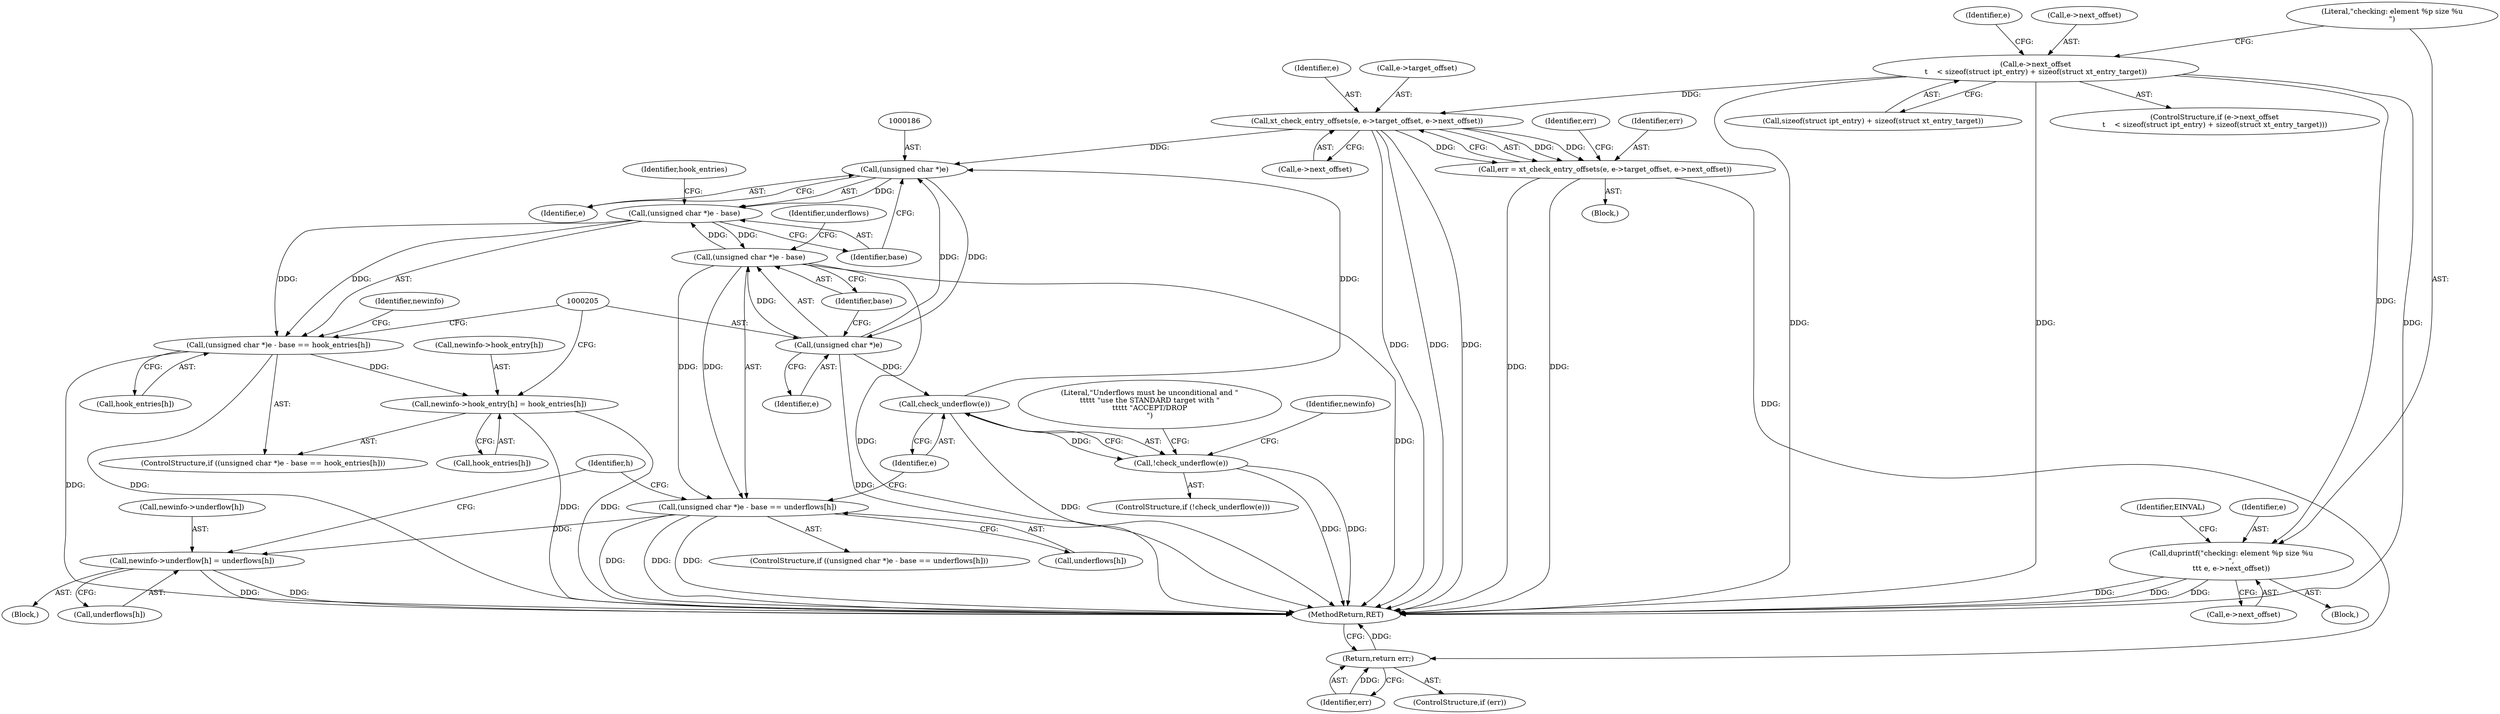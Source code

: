 digraph "1_linux_ce683e5f9d045e5d67d1312a42b359cb2ab2a13c_2@API" {
"1000121" [label="(Call,e->next_offset\n\t    < sizeof(struct ipt_entry) + sizeof(struct xt_entry_target))"];
"1000131" [label="(Call,duprintf(\"checking: element %p size %u\n\",\n\t\t\t e, e->next_offset))"];
"1000152" [label="(Call,xt_check_entry_offsets(e, e->target_offset, e->next_offset))"];
"1000150" [label="(Call,err = xt_check_entry_offsets(e, e->target_offset, e->next_offset))"];
"1000162" [label="(Return,return err;)"];
"1000185" [label="(Call,(unsigned char *)e)"];
"1000184" [label="(Call,(unsigned char *)e - base)"];
"1000183" [label="(Call,(unsigned char *)e - base == hook_entries[h])"];
"1000192" [label="(Call,newinfo->hook_entry[h] = hook_entries[h])"];
"1000203" [label="(Call,(unsigned char *)e - base)"];
"1000202" [label="(Call,(unsigned char *)e - base == underflows[h])"];
"1000222" [label="(Call,newinfo->underflow[h] = underflows[h])"];
"1000204" [label="(Call,(unsigned char *)e)"];
"1000214" [label="(Call,check_underflow(e))"];
"1000213" [label="(Call,!check_underflow(e))"];
"1000209" [label="(Identifier,underflows)"];
"1000133" [label="(Identifier,e)"];
"1000204" [label="(Call,(unsigned char *)e)"];
"1000190" [label="(Identifier,hook_entries)"];
"1000161" [label="(Identifier,err)"];
"1000192" [label="(Call,newinfo->hook_entry[h] = hook_entries[h])"];
"1000239" [label="(MethodReturn,RET)"];
"1000150" [label="(Call,err = xt_check_entry_offsets(e, e->target_offset, e->next_offset))"];
"1000218" [label="(Literal,\"Underflows must be unconditional and \"\n\t\t\t\t\t \"use the STANDARD target with \"\n\t\t\t\t\t \"ACCEPT/DROP\n\")"];
"1000134" [label="(Call,e->next_offset)"];
"1000184" [label="(Call,(unsigned char *)e - base)"];
"1000203" [label="(Call,(unsigned char *)e - base)"];
"1000195" [label="(Identifier,newinfo)"];
"1000125" [label="(Call,sizeof(struct ipt_entry) + sizeof(struct xt_entry_target))"];
"1000152" [label="(Call,xt_check_entry_offsets(e, e->target_offset, e->next_offset))"];
"1000212" [label="(ControlStructure,if (!check_underflow(e)))"];
"1000182" [label="(ControlStructure,if ((unsigned char *)e - base == hook_entries[h]))"];
"1000198" [label="(Call,hook_entries[h])"];
"1000120" [label="(ControlStructure,if (e->next_offset\n\t    < sizeof(struct ipt_entry) + sizeof(struct xt_entry_target)))"];
"1000110" [label="(Block,)"];
"1000162" [label="(Return,return err;)"];
"1000187" [label="(Identifier,e)"];
"1000145" [label="(Identifier,e)"];
"1000211" [label="(Block,)"];
"1000214" [label="(Call,check_underflow(e))"];
"1000157" [label="(Call,e->next_offset)"];
"1000183" [label="(Call,(unsigned char *)e - base == hook_entries[h])"];
"1000130" [label="(Block,)"];
"1000201" [label="(ControlStructure,if ((unsigned char *)e - base == underflows[h]))"];
"1000189" [label="(Call,hook_entries[h])"];
"1000213" [label="(Call,!check_underflow(e))"];
"1000121" [label="(Call,e->next_offset\n\t    < sizeof(struct ipt_entry) + sizeof(struct xt_entry_target))"];
"1000139" [label="(Identifier,EINVAL)"];
"1000215" [label="(Identifier,e)"];
"1000206" [label="(Identifier,e)"];
"1000228" [label="(Call,underflows[h])"];
"1000163" [label="(Identifier,err)"];
"1000153" [label="(Identifier,e)"];
"1000132" [label="(Literal,\"checking: element %p size %u\n\")"];
"1000223" [label="(Call,newinfo->underflow[h])"];
"1000154" [label="(Call,e->target_offset)"];
"1000122" [label="(Call,e->next_offset)"];
"1000225" [label="(Identifier,newinfo)"];
"1000188" [label="(Identifier,base)"];
"1000208" [label="(Call,underflows[h])"];
"1000172" [label="(Identifier,h)"];
"1000160" [label="(ControlStructure,if (err))"];
"1000193" [label="(Call,newinfo->hook_entry[h])"];
"1000131" [label="(Call,duprintf(\"checking: element %p size %u\n\",\n\t\t\t e, e->next_offset))"];
"1000202" [label="(Call,(unsigned char *)e - base == underflows[h])"];
"1000222" [label="(Call,newinfo->underflow[h] = underflows[h])"];
"1000185" [label="(Call,(unsigned char *)e)"];
"1000151" [label="(Identifier,err)"];
"1000207" [label="(Identifier,base)"];
"1000121" -> "1000120"  [label="AST: "];
"1000121" -> "1000125"  [label="CFG: "];
"1000122" -> "1000121"  [label="AST: "];
"1000125" -> "1000121"  [label="AST: "];
"1000132" -> "1000121"  [label="CFG: "];
"1000145" -> "1000121"  [label="CFG: "];
"1000121" -> "1000239"  [label="DDG: "];
"1000121" -> "1000239"  [label="DDG: "];
"1000121" -> "1000239"  [label="DDG: "];
"1000121" -> "1000131"  [label="DDG: "];
"1000121" -> "1000152"  [label="DDG: "];
"1000131" -> "1000130"  [label="AST: "];
"1000131" -> "1000134"  [label="CFG: "];
"1000132" -> "1000131"  [label="AST: "];
"1000133" -> "1000131"  [label="AST: "];
"1000134" -> "1000131"  [label="AST: "];
"1000139" -> "1000131"  [label="CFG: "];
"1000131" -> "1000239"  [label="DDG: "];
"1000131" -> "1000239"  [label="DDG: "];
"1000131" -> "1000239"  [label="DDG: "];
"1000152" -> "1000150"  [label="AST: "];
"1000152" -> "1000157"  [label="CFG: "];
"1000153" -> "1000152"  [label="AST: "];
"1000154" -> "1000152"  [label="AST: "];
"1000157" -> "1000152"  [label="AST: "];
"1000150" -> "1000152"  [label="CFG: "];
"1000152" -> "1000239"  [label="DDG: "];
"1000152" -> "1000239"  [label="DDG: "];
"1000152" -> "1000239"  [label="DDG: "];
"1000152" -> "1000150"  [label="DDG: "];
"1000152" -> "1000150"  [label="DDG: "];
"1000152" -> "1000150"  [label="DDG: "];
"1000152" -> "1000185"  [label="DDG: "];
"1000150" -> "1000110"  [label="AST: "];
"1000151" -> "1000150"  [label="AST: "];
"1000161" -> "1000150"  [label="CFG: "];
"1000150" -> "1000239"  [label="DDG: "];
"1000150" -> "1000239"  [label="DDG: "];
"1000150" -> "1000162"  [label="DDG: "];
"1000162" -> "1000160"  [label="AST: "];
"1000162" -> "1000163"  [label="CFG: "];
"1000163" -> "1000162"  [label="AST: "];
"1000239" -> "1000162"  [label="CFG: "];
"1000162" -> "1000239"  [label="DDG: "];
"1000163" -> "1000162"  [label="DDG: "];
"1000185" -> "1000184"  [label="AST: "];
"1000185" -> "1000187"  [label="CFG: "];
"1000186" -> "1000185"  [label="AST: "];
"1000187" -> "1000185"  [label="AST: "];
"1000188" -> "1000185"  [label="CFG: "];
"1000185" -> "1000184"  [label="DDG: "];
"1000204" -> "1000185"  [label="DDG: "];
"1000214" -> "1000185"  [label="DDG: "];
"1000185" -> "1000204"  [label="DDG: "];
"1000184" -> "1000183"  [label="AST: "];
"1000184" -> "1000188"  [label="CFG: "];
"1000188" -> "1000184"  [label="AST: "];
"1000190" -> "1000184"  [label="CFG: "];
"1000184" -> "1000183"  [label="DDG: "];
"1000184" -> "1000183"  [label="DDG: "];
"1000203" -> "1000184"  [label="DDG: "];
"1000184" -> "1000203"  [label="DDG: "];
"1000183" -> "1000182"  [label="AST: "];
"1000183" -> "1000189"  [label="CFG: "];
"1000189" -> "1000183"  [label="AST: "];
"1000195" -> "1000183"  [label="CFG: "];
"1000205" -> "1000183"  [label="CFG: "];
"1000183" -> "1000239"  [label="DDG: "];
"1000183" -> "1000239"  [label="DDG: "];
"1000183" -> "1000192"  [label="DDG: "];
"1000192" -> "1000182"  [label="AST: "];
"1000192" -> "1000198"  [label="CFG: "];
"1000193" -> "1000192"  [label="AST: "];
"1000198" -> "1000192"  [label="AST: "];
"1000205" -> "1000192"  [label="CFG: "];
"1000192" -> "1000239"  [label="DDG: "];
"1000192" -> "1000239"  [label="DDG: "];
"1000203" -> "1000202"  [label="AST: "];
"1000203" -> "1000207"  [label="CFG: "];
"1000204" -> "1000203"  [label="AST: "];
"1000207" -> "1000203"  [label="AST: "];
"1000209" -> "1000203"  [label="CFG: "];
"1000203" -> "1000239"  [label="DDG: "];
"1000203" -> "1000239"  [label="DDG: "];
"1000203" -> "1000202"  [label="DDG: "];
"1000203" -> "1000202"  [label="DDG: "];
"1000204" -> "1000203"  [label="DDG: "];
"1000202" -> "1000201"  [label="AST: "];
"1000202" -> "1000208"  [label="CFG: "];
"1000208" -> "1000202"  [label="AST: "];
"1000215" -> "1000202"  [label="CFG: "];
"1000172" -> "1000202"  [label="CFG: "];
"1000202" -> "1000239"  [label="DDG: "];
"1000202" -> "1000239"  [label="DDG: "];
"1000202" -> "1000239"  [label="DDG: "];
"1000202" -> "1000222"  [label="DDG: "];
"1000222" -> "1000211"  [label="AST: "];
"1000222" -> "1000228"  [label="CFG: "];
"1000223" -> "1000222"  [label="AST: "];
"1000228" -> "1000222"  [label="AST: "];
"1000172" -> "1000222"  [label="CFG: "];
"1000222" -> "1000239"  [label="DDG: "];
"1000222" -> "1000239"  [label="DDG: "];
"1000204" -> "1000206"  [label="CFG: "];
"1000205" -> "1000204"  [label="AST: "];
"1000206" -> "1000204"  [label="AST: "];
"1000207" -> "1000204"  [label="CFG: "];
"1000204" -> "1000239"  [label="DDG: "];
"1000204" -> "1000214"  [label="DDG: "];
"1000214" -> "1000213"  [label="AST: "];
"1000214" -> "1000215"  [label="CFG: "];
"1000215" -> "1000214"  [label="AST: "];
"1000213" -> "1000214"  [label="CFG: "];
"1000214" -> "1000239"  [label="DDG: "];
"1000214" -> "1000213"  [label="DDG: "];
"1000213" -> "1000212"  [label="AST: "];
"1000218" -> "1000213"  [label="CFG: "];
"1000225" -> "1000213"  [label="CFG: "];
"1000213" -> "1000239"  [label="DDG: "];
"1000213" -> "1000239"  [label="DDG: "];
}
